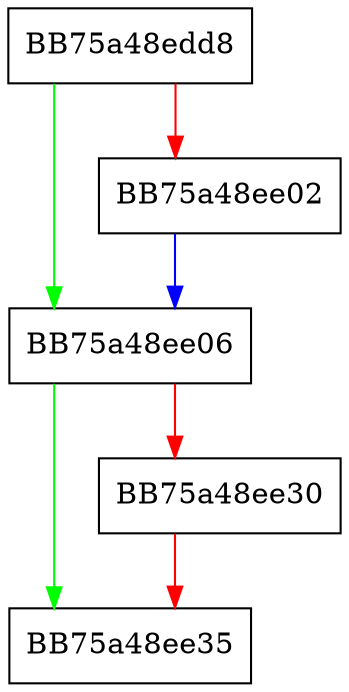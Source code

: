 digraph PEDecompress {
  node [shape="box"];
  graph [splines=ortho];
  BB75a48edd8 -> BB75a48ee06 [color="green"];
  BB75a48edd8 -> BB75a48ee02 [color="red"];
  BB75a48ee02 -> BB75a48ee06 [color="blue"];
  BB75a48ee06 -> BB75a48ee35 [color="green"];
  BB75a48ee06 -> BB75a48ee30 [color="red"];
  BB75a48ee30 -> BB75a48ee35 [color="red"];
}